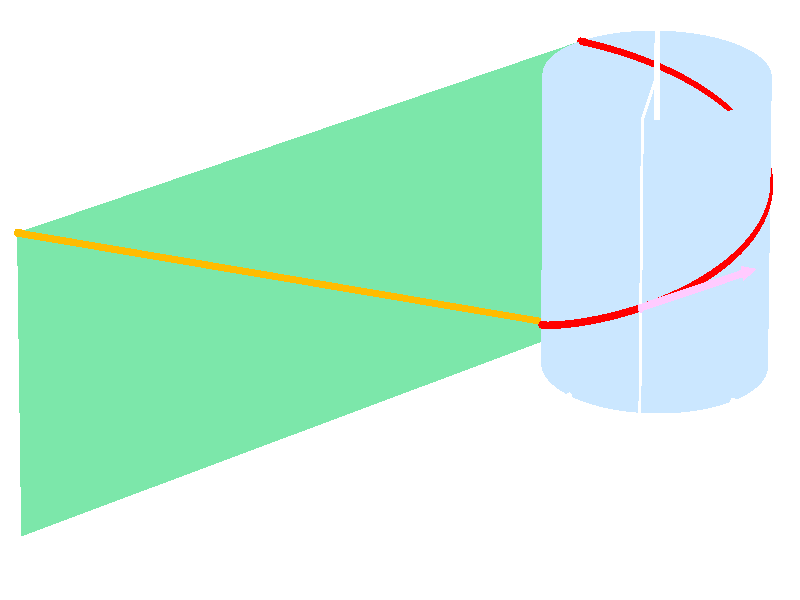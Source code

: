 //
// zylinder.pov
//
// (c) 2022 Prof Dr Andreas Müller, OST Ostschweizer Fachhochschule
//
#version 3.7;
#include "colors.inc"

global_settings {
	assumed_gamma 1
}

#declare imagescale = 0.064;
#declare r = 0.025;
#declare R = 1.3 * r;

camera {
	location <-43, 20, 40>
	look_at <1, 0.65, 2.1>
	right 16/9 * x * imagescale
	up y * imagescale
}

light_source {
	<-40, 20, 10> color White
	area_light <1,0,0> <0,0,1>, 10, 10
	adaptive 1
	jitter
}

sky_sphere {
	pigment {
		color rgb<1,1,1>
	}
}

//
// draw an arrow from <from> to <to> with thickness <arrowthickness> with
// color <c>
//
#macro arrow(from, to, arrowthickness, c)
#declare arrowdirection = vnormalize(to - from);
#declare arrowlength = vlength(to - from);
union {
	sphere {
		from, 1.1 * arrowthickness
	}
	cylinder {
		from,
		from + (arrowlength - 5 * arrowthickness) * arrowdirection,
		arrowthickness
	}
	cone {
		from + (arrowlength - 5 * arrowthickness) * arrowdirection,
		2 * arrowthickness,
		to,
		0
	}
	pigment {
		color c
	}
	finish {
		specular 0.9
		metallic
	}
}
#end

arrow(<-1.5,0,0>, <1.5,0,0>, r, White)
arrow(<0,-1,0>, <0,2.5,0>, r, White)
arrow(<0,0,-1.5>, <0,0,2*pi+0.5>, r, White)

#declare cylindercolor = rgb<0.6,0.8,1.0>;
#declare transparentcylinder = rgbf<0.6,0.8,1.0,0.7>;
#declare planecolor = rgb<0.2,0.8,0.4>;
#declare transparentplane = rgbf<0.2,0.8,0.4,0.7>;

difference {
	cylinder { <0,0,0>, <0,2,0>, 1 }
	cylinder { <0,-1,0>, <0,3,0>, 0.99 }
	pigment {
		color transparentcylinder
	}
	finish {
		specular 0.9
		metallic
	}
}


box {
	<1,0,0>, <0.99,2,2*pi>
	pigment {
		color transparentplane
	}
	finish {
		specular 0.9
		metallic
	}
}

#macro punkt(phi) 
	<cos(phi), phi/pi, sin(phi)>
#end
#macro geschwindigkeit(phi)
	<-sin(phi), 1/pi, cos(phi)>
#end

union {
	#declare N = 100;
	#declare phistep = 2*pi/N;
	#declare phi = 0;
	#declare maxphi = 2*pi;
	#while (phi < maxphi - phistep/2)
		sphere { punkt(phi), r}
		cylinder { punkt(phi), punkt(phi+phistep), r }
		#declare phi = phi + phistep;
	#end
	sphere { punkt(phi), r}
	pigment {
		color Red
	}
	finish {
		specular 0.95
		metallic
	}
}

union {
	sphere { <1,0,0>, r }
	sphere { <1,2,2*pi>, r }
	cylinder { <1,0,0>, <1,2,2*pi>, r }
	pigment {
		color Orange
	}
	finish {
		specular 0.95
		metallic
	}
}

#declare winkel = (130/180) * pi;

#declare rr = 0.5 * r;

union {
	sphere { <0,winkel/pi,0>, rr }
	sphere { punkt(winkel), rr }
	cylinder { <0,winkel/pi,0>, punkt(winkel), rr }
	sphere { <cos(winkel), 0, sin(winkel)>, rr }
	sphere { <cos(winkel), 2, sin(winkel)>, rr }
	cylinder { <cos(winkel), 2, sin(winkel)>, <0, 2, 0>, rr }
	sphere { <0,2,0>, rr }
	sphere { <cos(winkel), 0, sin(winkel)>, rr }
	cylinder { <cos(winkel), 0, sin(winkel)>, <0, 0, 0>, rr }
	sphere { <0,0,0>, rr }
	cylinder {
		<cos(winkel), 0, sin(winkel)>
		<cos(winkel), 2, sin(winkel)>
		rr
	}
	pigment {
		color White
	}
	finish {
		specular 0.95
		metallic
	}
}

#declare geschwindigkeitsfarbe = rgb<1,0.6,1>;

arrow(punkt(winkel), punkt(winkel) + geschwindigkeit(winkel), r, geschwindigkeitsfarbe)

sphere { punkt(winkel), 1.3 * r 
	pigment {
		color geschwindigkeitsfarbe
	}
	finish {
		specular 0.95
		metallic
	}
}

